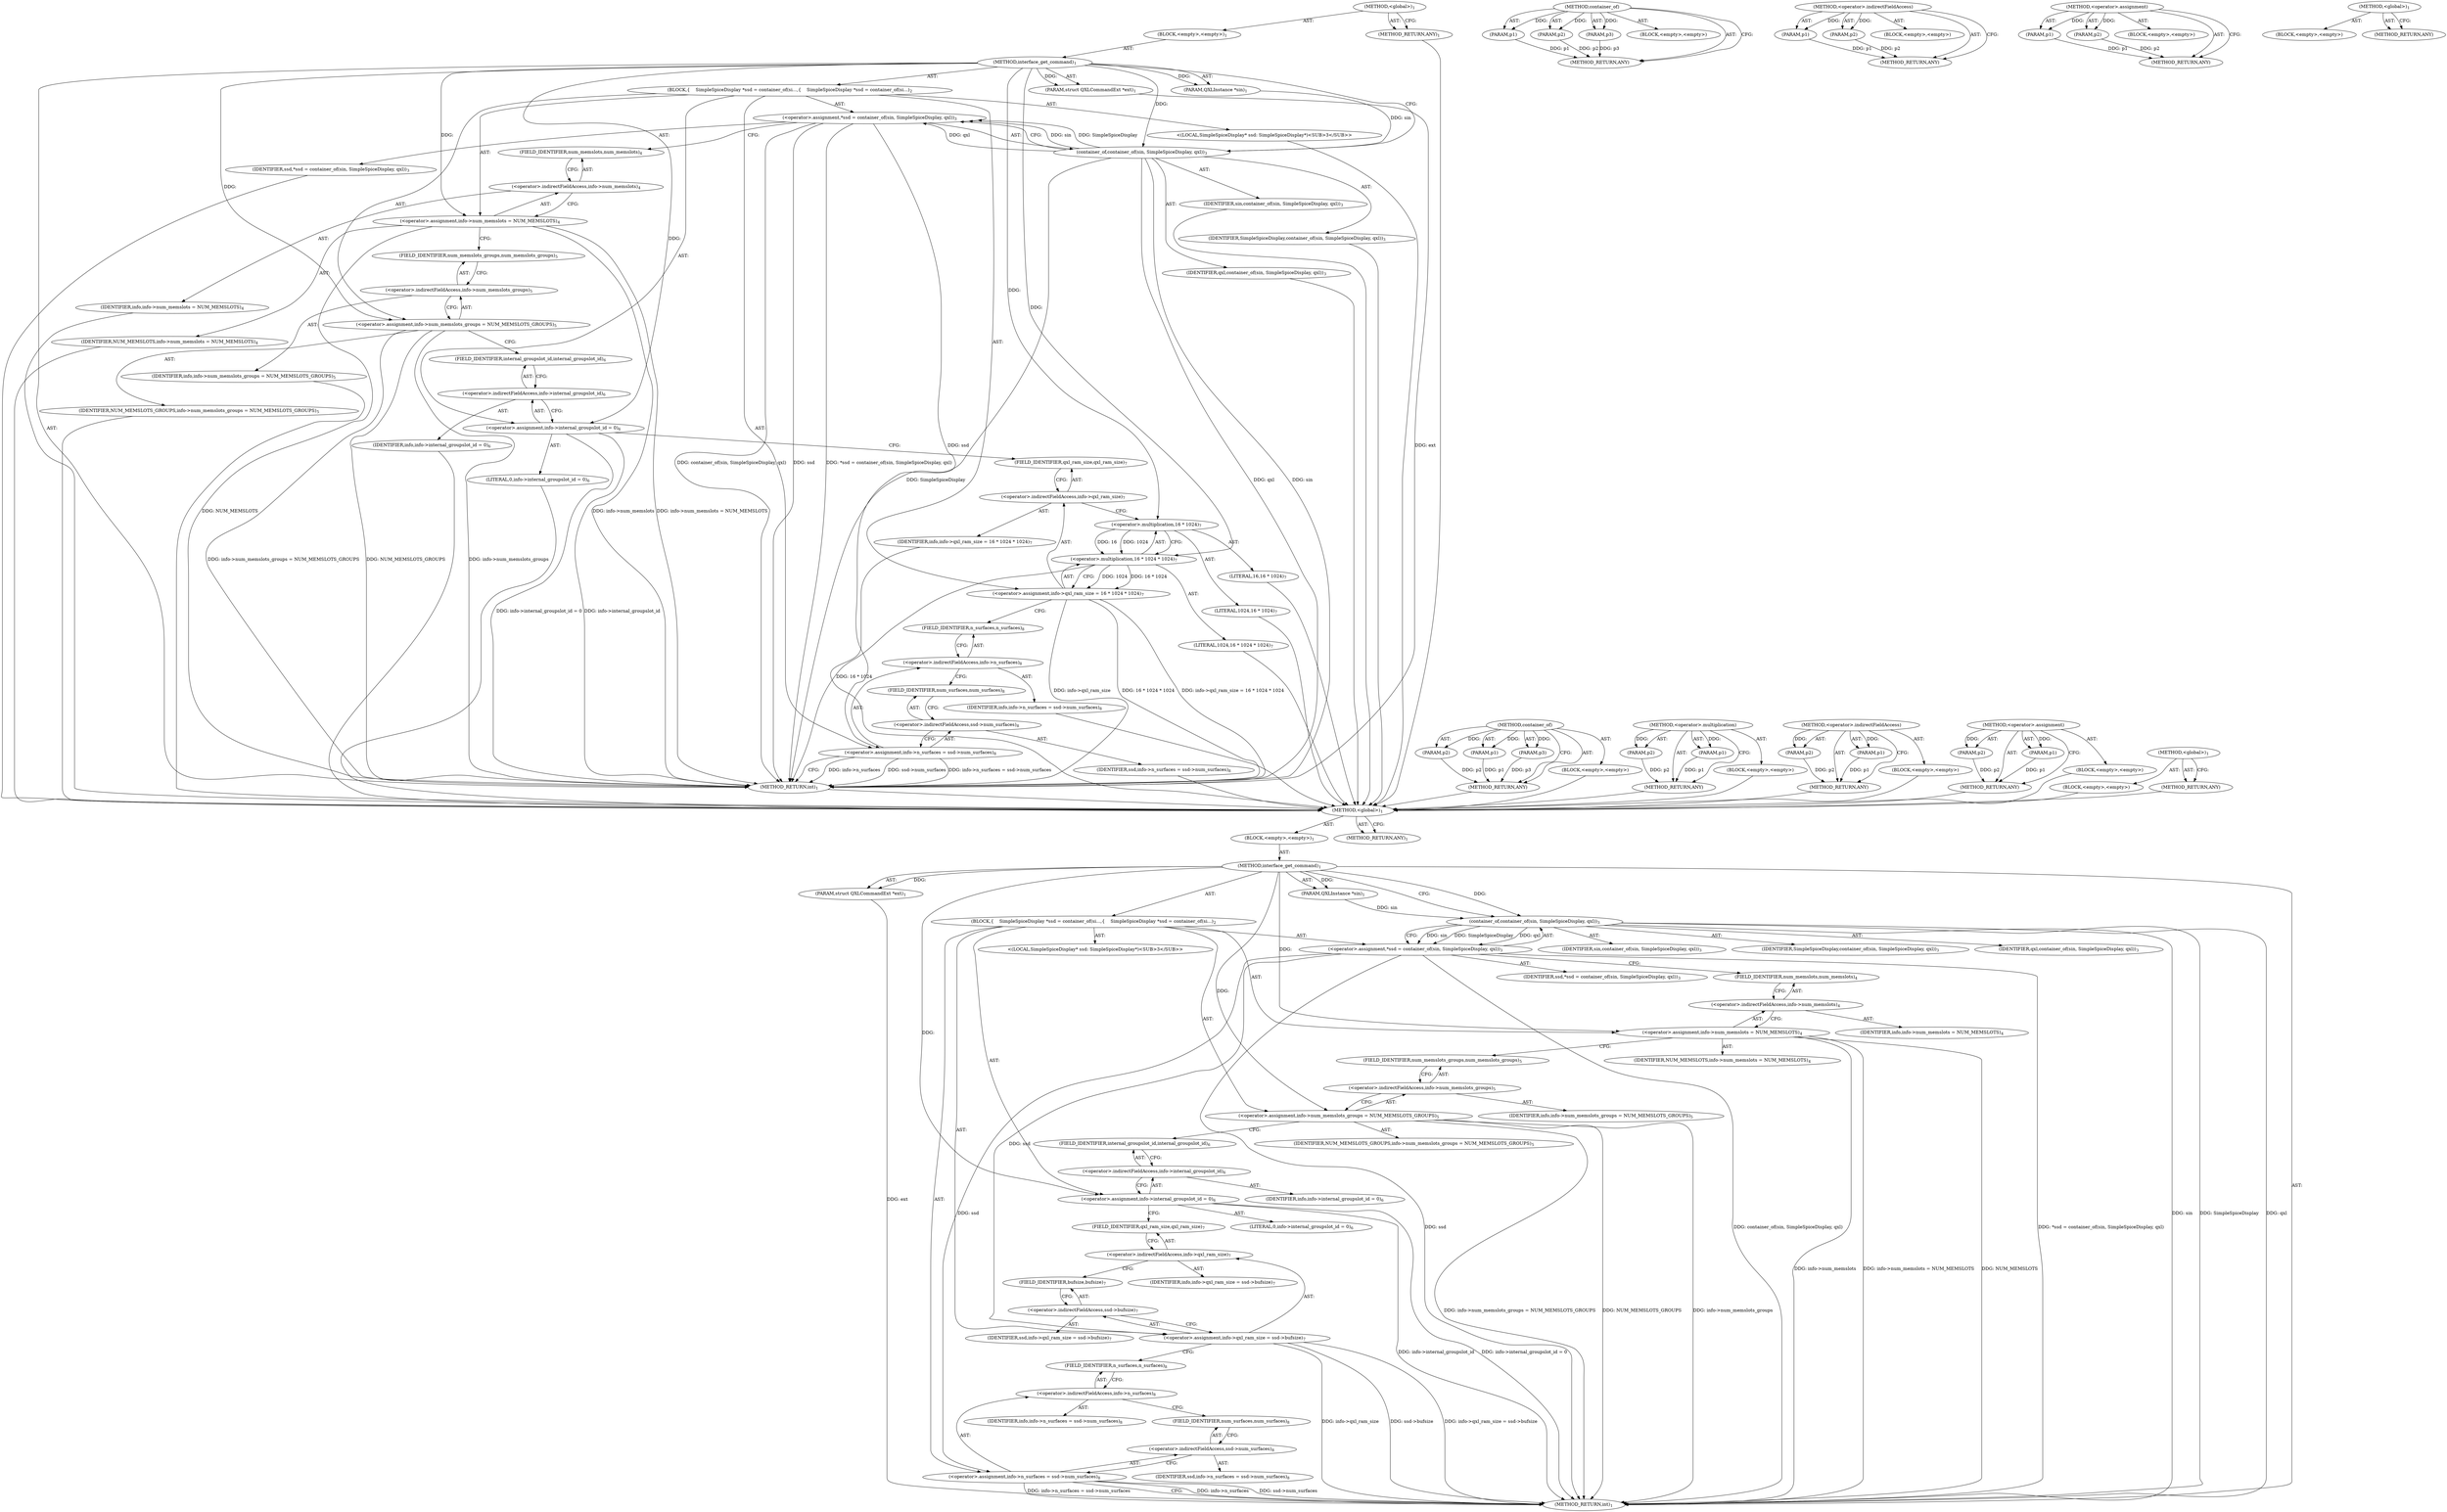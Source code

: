 digraph "&lt;global&gt;" {
vulnerable_6 [label=<(METHOD,&lt;global&gt;)<SUB>1</SUB>>];
vulnerable_7 [label=<(BLOCK,&lt;empty&gt;,&lt;empty&gt;)<SUB>1</SUB>>];
vulnerable_8 [label=<(METHOD,interface_get_command)<SUB>1</SUB>>];
vulnerable_9 [label=<(PARAM,QXLInstance *sin)<SUB>1</SUB>>];
vulnerable_10 [label=<(PARAM,struct QXLCommandExt *ext)<SUB>1</SUB>>];
vulnerable_11 [label=<(BLOCK,{
    SimpleSpiceDisplay *ssd = container_of(si...,{
    SimpleSpiceDisplay *ssd = container_of(si...)<SUB>2</SUB>>];
vulnerable_12 [label="<(LOCAL,SimpleSpiceDisplay* ssd: SimpleSpiceDisplay*)<SUB>3</SUB>>"];
vulnerable_13 [label=<(&lt;operator&gt;.assignment,*ssd = container_of(sin, SimpleSpiceDisplay, qxl))<SUB>3</SUB>>];
vulnerable_14 [label=<(IDENTIFIER,ssd,*ssd = container_of(sin, SimpleSpiceDisplay, qxl))<SUB>3</SUB>>];
vulnerable_15 [label=<(container_of,container_of(sin, SimpleSpiceDisplay, qxl))<SUB>3</SUB>>];
vulnerable_16 [label=<(IDENTIFIER,sin,container_of(sin, SimpleSpiceDisplay, qxl))<SUB>3</SUB>>];
vulnerable_17 [label=<(IDENTIFIER,SimpleSpiceDisplay,container_of(sin, SimpleSpiceDisplay, qxl))<SUB>3</SUB>>];
vulnerable_18 [label=<(IDENTIFIER,qxl,container_of(sin, SimpleSpiceDisplay, qxl))<SUB>3</SUB>>];
vulnerable_19 [label=<(&lt;operator&gt;.assignment,info-&gt;num_memslots = NUM_MEMSLOTS)<SUB>4</SUB>>];
vulnerable_20 [label=<(&lt;operator&gt;.indirectFieldAccess,info-&gt;num_memslots)<SUB>4</SUB>>];
vulnerable_21 [label=<(IDENTIFIER,info,info-&gt;num_memslots = NUM_MEMSLOTS)<SUB>4</SUB>>];
vulnerable_22 [label=<(FIELD_IDENTIFIER,num_memslots,num_memslots)<SUB>4</SUB>>];
vulnerable_23 [label=<(IDENTIFIER,NUM_MEMSLOTS,info-&gt;num_memslots = NUM_MEMSLOTS)<SUB>4</SUB>>];
vulnerable_24 [label=<(&lt;operator&gt;.assignment,info-&gt;num_memslots_groups = NUM_MEMSLOTS_GROUPS)<SUB>5</SUB>>];
vulnerable_25 [label=<(&lt;operator&gt;.indirectFieldAccess,info-&gt;num_memslots_groups)<SUB>5</SUB>>];
vulnerable_26 [label=<(IDENTIFIER,info,info-&gt;num_memslots_groups = NUM_MEMSLOTS_GROUPS)<SUB>5</SUB>>];
vulnerable_27 [label=<(FIELD_IDENTIFIER,num_memslots_groups,num_memslots_groups)<SUB>5</SUB>>];
vulnerable_28 [label=<(IDENTIFIER,NUM_MEMSLOTS_GROUPS,info-&gt;num_memslots_groups = NUM_MEMSLOTS_GROUPS)<SUB>5</SUB>>];
vulnerable_29 [label=<(&lt;operator&gt;.assignment,info-&gt;internal_groupslot_id = 0)<SUB>6</SUB>>];
vulnerable_30 [label=<(&lt;operator&gt;.indirectFieldAccess,info-&gt;internal_groupslot_id)<SUB>6</SUB>>];
vulnerable_31 [label=<(IDENTIFIER,info,info-&gt;internal_groupslot_id = 0)<SUB>6</SUB>>];
vulnerable_32 [label=<(FIELD_IDENTIFIER,internal_groupslot_id,internal_groupslot_id)<SUB>6</SUB>>];
vulnerable_33 [label=<(LITERAL,0,info-&gt;internal_groupslot_id = 0)<SUB>6</SUB>>];
vulnerable_34 [label=<(&lt;operator&gt;.assignment,info-&gt;qxl_ram_size = ssd-&gt;bufsize)<SUB>7</SUB>>];
vulnerable_35 [label=<(&lt;operator&gt;.indirectFieldAccess,info-&gt;qxl_ram_size)<SUB>7</SUB>>];
vulnerable_36 [label=<(IDENTIFIER,info,info-&gt;qxl_ram_size = ssd-&gt;bufsize)<SUB>7</SUB>>];
vulnerable_37 [label=<(FIELD_IDENTIFIER,qxl_ram_size,qxl_ram_size)<SUB>7</SUB>>];
vulnerable_38 [label=<(&lt;operator&gt;.indirectFieldAccess,ssd-&gt;bufsize)<SUB>7</SUB>>];
vulnerable_39 [label=<(IDENTIFIER,ssd,info-&gt;qxl_ram_size = ssd-&gt;bufsize)<SUB>7</SUB>>];
vulnerable_40 [label=<(FIELD_IDENTIFIER,bufsize,bufsize)<SUB>7</SUB>>];
vulnerable_41 [label=<(&lt;operator&gt;.assignment,info-&gt;n_surfaces = ssd-&gt;num_surfaces)<SUB>8</SUB>>];
vulnerable_42 [label=<(&lt;operator&gt;.indirectFieldAccess,info-&gt;n_surfaces)<SUB>8</SUB>>];
vulnerable_43 [label=<(IDENTIFIER,info,info-&gt;n_surfaces = ssd-&gt;num_surfaces)<SUB>8</SUB>>];
vulnerable_44 [label=<(FIELD_IDENTIFIER,n_surfaces,n_surfaces)<SUB>8</SUB>>];
vulnerable_45 [label=<(&lt;operator&gt;.indirectFieldAccess,ssd-&gt;num_surfaces)<SUB>8</SUB>>];
vulnerable_46 [label=<(IDENTIFIER,ssd,info-&gt;n_surfaces = ssd-&gt;num_surfaces)<SUB>8</SUB>>];
vulnerable_47 [label=<(FIELD_IDENTIFIER,num_surfaces,num_surfaces)<SUB>8</SUB>>];
vulnerable_48 [label=<(METHOD_RETURN,int)<SUB>1</SUB>>];
vulnerable_50 [label=<(METHOD_RETURN,ANY)<SUB>1</SUB>>];
vulnerable_76 [label=<(METHOD,container_of)>];
vulnerable_77 [label=<(PARAM,p1)>];
vulnerable_78 [label=<(PARAM,p2)>];
vulnerable_79 [label=<(PARAM,p3)>];
vulnerable_80 [label=<(BLOCK,&lt;empty&gt;,&lt;empty&gt;)>];
vulnerable_81 [label=<(METHOD_RETURN,ANY)>];
vulnerable_82 [label=<(METHOD,&lt;operator&gt;.indirectFieldAccess)>];
vulnerable_83 [label=<(PARAM,p1)>];
vulnerable_84 [label=<(PARAM,p2)>];
vulnerable_85 [label=<(BLOCK,&lt;empty&gt;,&lt;empty&gt;)>];
vulnerable_86 [label=<(METHOD_RETURN,ANY)>];
vulnerable_71 [label=<(METHOD,&lt;operator&gt;.assignment)>];
vulnerable_72 [label=<(PARAM,p1)>];
vulnerable_73 [label=<(PARAM,p2)>];
vulnerable_74 [label=<(BLOCK,&lt;empty&gt;,&lt;empty&gt;)>];
vulnerable_75 [label=<(METHOD_RETURN,ANY)>];
vulnerable_65 [label=<(METHOD,&lt;global&gt;)<SUB>1</SUB>>];
vulnerable_66 [label=<(BLOCK,&lt;empty&gt;,&lt;empty&gt;)>];
vulnerable_67 [label=<(METHOD_RETURN,ANY)>];
fixed_6 [label=<(METHOD,&lt;global&gt;)<SUB>1</SUB>>];
fixed_7 [label=<(BLOCK,&lt;empty&gt;,&lt;empty&gt;)<SUB>1</SUB>>];
fixed_8 [label=<(METHOD,interface_get_command)<SUB>1</SUB>>];
fixed_9 [label=<(PARAM,QXLInstance *sin)<SUB>1</SUB>>];
fixed_10 [label=<(PARAM,struct QXLCommandExt *ext)<SUB>1</SUB>>];
fixed_11 [label=<(BLOCK,{
    SimpleSpiceDisplay *ssd = container_of(si...,{
    SimpleSpiceDisplay *ssd = container_of(si...)<SUB>2</SUB>>];
fixed_12 [label="<(LOCAL,SimpleSpiceDisplay* ssd: SimpleSpiceDisplay*)<SUB>3</SUB>>"];
fixed_13 [label=<(&lt;operator&gt;.assignment,*ssd = container_of(sin, SimpleSpiceDisplay, qxl))<SUB>3</SUB>>];
fixed_14 [label=<(IDENTIFIER,ssd,*ssd = container_of(sin, SimpleSpiceDisplay, qxl))<SUB>3</SUB>>];
fixed_15 [label=<(container_of,container_of(sin, SimpleSpiceDisplay, qxl))<SUB>3</SUB>>];
fixed_16 [label=<(IDENTIFIER,sin,container_of(sin, SimpleSpiceDisplay, qxl))<SUB>3</SUB>>];
fixed_17 [label=<(IDENTIFIER,SimpleSpiceDisplay,container_of(sin, SimpleSpiceDisplay, qxl))<SUB>3</SUB>>];
fixed_18 [label=<(IDENTIFIER,qxl,container_of(sin, SimpleSpiceDisplay, qxl))<SUB>3</SUB>>];
fixed_19 [label=<(&lt;operator&gt;.assignment,info-&gt;num_memslots = NUM_MEMSLOTS)<SUB>4</SUB>>];
fixed_20 [label=<(&lt;operator&gt;.indirectFieldAccess,info-&gt;num_memslots)<SUB>4</SUB>>];
fixed_21 [label=<(IDENTIFIER,info,info-&gt;num_memslots = NUM_MEMSLOTS)<SUB>4</SUB>>];
fixed_22 [label=<(FIELD_IDENTIFIER,num_memslots,num_memslots)<SUB>4</SUB>>];
fixed_23 [label=<(IDENTIFIER,NUM_MEMSLOTS,info-&gt;num_memslots = NUM_MEMSLOTS)<SUB>4</SUB>>];
fixed_24 [label=<(&lt;operator&gt;.assignment,info-&gt;num_memslots_groups = NUM_MEMSLOTS_GROUPS)<SUB>5</SUB>>];
fixed_25 [label=<(&lt;operator&gt;.indirectFieldAccess,info-&gt;num_memslots_groups)<SUB>5</SUB>>];
fixed_26 [label=<(IDENTIFIER,info,info-&gt;num_memslots_groups = NUM_MEMSLOTS_GROUPS)<SUB>5</SUB>>];
fixed_27 [label=<(FIELD_IDENTIFIER,num_memslots_groups,num_memslots_groups)<SUB>5</SUB>>];
fixed_28 [label=<(IDENTIFIER,NUM_MEMSLOTS_GROUPS,info-&gt;num_memslots_groups = NUM_MEMSLOTS_GROUPS)<SUB>5</SUB>>];
fixed_29 [label=<(&lt;operator&gt;.assignment,info-&gt;internal_groupslot_id = 0)<SUB>6</SUB>>];
fixed_30 [label=<(&lt;operator&gt;.indirectFieldAccess,info-&gt;internal_groupslot_id)<SUB>6</SUB>>];
fixed_31 [label=<(IDENTIFIER,info,info-&gt;internal_groupslot_id = 0)<SUB>6</SUB>>];
fixed_32 [label=<(FIELD_IDENTIFIER,internal_groupslot_id,internal_groupslot_id)<SUB>6</SUB>>];
fixed_33 [label=<(LITERAL,0,info-&gt;internal_groupslot_id = 0)<SUB>6</SUB>>];
fixed_34 [label=<(&lt;operator&gt;.assignment,info-&gt;qxl_ram_size = 16 * 1024 * 1024)<SUB>7</SUB>>];
fixed_35 [label=<(&lt;operator&gt;.indirectFieldAccess,info-&gt;qxl_ram_size)<SUB>7</SUB>>];
fixed_36 [label=<(IDENTIFIER,info,info-&gt;qxl_ram_size = 16 * 1024 * 1024)<SUB>7</SUB>>];
fixed_37 [label=<(FIELD_IDENTIFIER,qxl_ram_size,qxl_ram_size)<SUB>7</SUB>>];
fixed_38 [label=<(&lt;operator&gt;.multiplication,16 * 1024 * 1024)<SUB>7</SUB>>];
fixed_39 [label=<(&lt;operator&gt;.multiplication,16 * 1024)<SUB>7</SUB>>];
fixed_40 [label=<(LITERAL,16,16 * 1024)<SUB>7</SUB>>];
fixed_41 [label=<(LITERAL,1024,16 * 1024)<SUB>7</SUB>>];
fixed_42 [label=<(LITERAL,1024,16 * 1024 * 1024)<SUB>7</SUB>>];
fixed_43 [label=<(&lt;operator&gt;.assignment,info-&gt;n_surfaces = ssd-&gt;num_surfaces)<SUB>8</SUB>>];
fixed_44 [label=<(&lt;operator&gt;.indirectFieldAccess,info-&gt;n_surfaces)<SUB>8</SUB>>];
fixed_45 [label=<(IDENTIFIER,info,info-&gt;n_surfaces = ssd-&gt;num_surfaces)<SUB>8</SUB>>];
fixed_46 [label=<(FIELD_IDENTIFIER,n_surfaces,n_surfaces)<SUB>8</SUB>>];
fixed_47 [label=<(&lt;operator&gt;.indirectFieldAccess,ssd-&gt;num_surfaces)<SUB>8</SUB>>];
fixed_48 [label=<(IDENTIFIER,ssd,info-&gt;n_surfaces = ssd-&gt;num_surfaces)<SUB>8</SUB>>];
fixed_49 [label=<(FIELD_IDENTIFIER,num_surfaces,num_surfaces)<SUB>8</SUB>>];
fixed_50 [label=<(METHOD_RETURN,int)<SUB>1</SUB>>];
fixed_52 [label=<(METHOD_RETURN,ANY)<SUB>1</SUB>>];
fixed_78 [label=<(METHOD,container_of)>];
fixed_79 [label=<(PARAM,p1)>];
fixed_80 [label=<(PARAM,p2)>];
fixed_81 [label=<(PARAM,p3)>];
fixed_82 [label=<(BLOCK,&lt;empty&gt;,&lt;empty&gt;)>];
fixed_83 [label=<(METHOD_RETURN,ANY)>];
fixed_89 [label=<(METHOD,&lt;operator&gt;.multiplication)>];
fixed_90 [label=<(PARAM,p1)>];
fixed_91 [label=<(PARAM,p2)>];
fixed_92 [label=<(BLOCK,&lt;empty&gt;,&lt;empty&gt;)>];
fixed_93 [label=<(METHOD_RETURN,ANY)>];
fixed_84 [label=<(METHOD,&lt;operator&gt;.indirectFieldAccess)>];
fixed_85 [label=<(PARAM,p1)>];
fixed_86 [label=<(PARAM,p2)>];
fixed_87 [label=<(BLOCK,&lt;empty&gt;,&lt;empty&gt;)>];
fixed_88 [label=<(METHOD_RETURN,ANY)>];
fixed_73 [label=<(METHOD,&lt;operator&gt;.assignment)>];
fixed_74 [label=<(PARAM,p1)>];
fixed_75 [label=<(PARAM,p2)>];
fixed_76 [label=<(BLOCK,&lt;empty&gt;,&lt;empty&gt;)>];
fixed_77 [label=<(METHOD_RETURN,ANY)>];
fixed_67 [label=<(METHOD,&lt;global&gt;)<SUB>1</SUB>>];
fixed_68 [label=<(BLOCK,&lt;empty&gt;,&lt;empty&gt;)>];
fixed_69 [label=<(METHOD_RETURN,ANY)>];
vulnerable_6 -> vulnerable_7  [key=0, label="AST: "];
vulnerable_6 -> vulnerable_50  [key=0, label="AST: "];
vulnerable_6 -> vulnerable_50  [key=1, label="CFG: "];
vulnerable_7 -> vulnerable_8  [key=0, label="AST: "];
vulnerable_8 -> vulnerable_9  [key=0, label="AST: "];
vulnerable_8 -> vulnerable_9  [key=1, label="DDG: "];
vulnerable_8 -> vulnerable_10  [key=0, label="AST: "];
vulnerable_8 -> vulnerable_10  [key=1, label="DDG: "];
vulnerable_8 -> vulnerable_11  [key=0, label="AST: "];
vulnerable_8 -> vulnerable_48  [key=0, label="AST: "];
vulnerable_8 -> vulnerable_15  [key=0, label="CFG: "];
vulnerable_8 -> vulnerable_15  [key=1, label="DDG: "];
vulnerable_8 -> vulnerable_19  [key=0, label="DDG: "];
vulnerable_8 -> vulnerable_24  [key=0, label="DDG: "];
vulnerable_8 -> vulnerable_29  [key=0, label="DDG: "];
vulnerable_9 -> vulnerable_15  [key=0, label="DDG: sin"];
vulnerable_10 -> vulnerable_48  [key=0, label="DDG: ext"];
vulnerable_11 -> vulnerable_12  [key=0, label="AST: "];
vulnerable_11 -> vulnerable_13  [key=0, label="AST: "];
vulnerable_11 -> vulnerable_19  [key=0, label="AST: "];
vulnerable_11 -> vulnerable_24  [key=0, label="AST: "];
vulnerable_11 -> vulnerable_29  [key=0, label="AST: "];
vulnerable_11 -> vulnerable_34  [key=0, label="AST: "];
vulnerable_11 -> vulnerable_41  [key=0, label="AST: "];
vulnerable_13 -> vulnerable_14  [key=0, label="AST: "];
vulnerable_13 -> vulnerable_15  [key=0, label="AST: "];
vulnerable_13 -> vulnerable_22  [key=0, label="CFG: "];
vulnerable_13 -> vulnerable_48  [key=0, label="DDG: ssd"];
vulnerable_13 -> vulnerable_48  [key=1, label="DDG: container_of(sin, SimpleSpiceDisplay, qxl)"];
vulnerable_13 -> vulnerable_48  [key=2, label="DDG: *ssd = container_of(sin, SimpleSpiceDisplay, qxl)"];
vulnerable_13 -> vulnerable_34  [key=0, label="DDG: ssd"];
vulnerable_13 -> vulnerable_41  [key=0, label="DDG: ssd"];
vulnerable_15 -> vulnerable_16  [key=0, label="AST: "];
vulnerable_15 -> vulnerable_17  [key=0, label="AST: "];
vulnerable_15 -> vulnerable_18  [key=0, label="AST: "];
vulnerable_15 -> vulnerable_13  [key=0, label="CFG: "];
vulnerable_15 -> vulnerable_13  [key=1, label="DDG: sin"];
vulnerable_15 -> vulnerable_13  [key=2, label="DDG: SimpleSpiceDisplay"];
vulnerable_15 -> vulnerable_13  [key=3, label="DDG: qxl"];
vulnerable_15 -> vulnerable_48  [key=0, label="DDG: sin"];
vulnerable_15 -> vulnerable_48  [key=1, label="DDG: SimpleSpiceDisplay"];
vulnerable_15 -> vulnerable_48  [key=2, label="DDG: qxl"];
vulnerable_19 -> vulnerable_20  [key=0, label="AST: "];
vulnerable_19 -> vulnerable_23  [key=0, label="AST: "];
vulnerable_19 -> vulnerable_27  [key=0, label="CFG: "];
vulnerable_19 -> vulnerable_48  [key=0, label="DDG: info-&gt;num_memslots"];
vulnerable_19 -> vulnerable_48  [key=1, label="DDG: info-&gt;num_memslots = NUM_MEMSLOTS"];
vulnerable_19 -> vulnerable_48  [key=2, label="DDG: NUM_MEMSLOTS"];
vulnerable_20 -> vulnerable_21  [key=0, label="AST: "];
vulnerable_20 -> vulnerable_22  [key=0, label="AST: "];
vulnerable_20 -> vulnerable_19  [key=0, label="CFG: "];
vulnerable_22 -> vulnerable_20  [key=0, label="CFG: "];
vulnerable_24 -> vulnerable_25  [key=0, label="AST: "];
vulnerable_24 -> vulnerable_28  [key=0, label="AST: "];
vulnerable_24 -> vulnerable_32  [key=0, label="CFG: "];
vulnerable_24 -> vulnerable_48  [key=0, label="DDG: info-&gt;num_memslots_groups"];
vulnerable_24 -> vulnerable_48  [key=1, label="DDG: info-&gt;num_memslots_groups = NUM_MEMSLOTS_GROUPS"];
vulnerable_24 -> vulnerable_48  [key=2, label="DDG: NUM_MEMSLOTS_GROUPS"];
vulnerable_25 -> vulnerable_26  [key=0, label="AST: "];
vulnerable_25 -> vulnerable_27  [key=0, label="AST: "];
vulnerable_25 -> vulnerable_24  [key=0, label="CFG: "];
vulnerable_27 -> vulnerable_25  [key=0, label="CFG: "];
vulnerable_29 -> vulnerable_30  [key=0, label="AST: "];
vulnerable_29 -> vulnerable_33  [key=0, label="AST: "];
vulnerable_29 -> vulnerable_37  [key=0, label="CFG: "];
vulnerable_29 -> vulnerable_48  [key=0, label="DDG: info-&gt;internal_groupslot_id"];
vulnerable_29 -> vulnerable_48  [key=1, label="DDG: info-&gt;internal_groupslot_id = 0"];
vulnerable_30 -> vulnerable_31  [key=0, label="AST: "];
vulnerable_30 -> vulnerable_32  [key=0, label="AST: "];
vulnerable_30 -> vulnerable_29  [key=0, label="CFG: "];
vulnerable_32 -> vulnerable_30  [key=0, label="CFG: "];
vulnerable_34 -> vulnerable_35  [key=0, label="AST: "];
vulnerable_34 -> vulnerable_38  [key=0, label="AST: "];
vulnerable_34 -> vulnerable_44  [key=0, label="CFG: "];
vulnerable_34 -> vulnerable_48  [key=0, label="DDG: info-&gt;qxl_ram_size"];
vulnerable_34 -> vulnerable_48  [key=1, label="DDG: ssd-&gt;bufsize"];
vulnerable_34 -> vulnerable_48  [key=2, label="DDG: info-&gt;qxl_ram_size = ssd-&gt;bufsize"];
vulnerable_35 -> vulnerable_36  [key=0, label="AST: "];
vulnerable_35 -> vulnerable_37  [key=0, label="AST: "];
vulnerable_35 -> vulnerable_40  [key=0, label="CFG: "];
vulnerable_37 -> vulnerable_35  [key=0, label="CFG: "];
vulnerable_38 -> vulnerable_39  [key=0, label="AST: "];
vulnerable_38 -> vulnerable_40  [key=0, label="AST: "];
vulnerable_38 -> vulnerable_34  [key=0, label="CFG: "];
vulnerable_40 -> vulnerable_38  [key=0, label="CFG: "];
vulnerable_41 -> vulnerable_42  [key=0, label="AST: "];
vulnerable_41 -> vulnerable_45  [key=0, label="AST: "];
vulnerable_41 -> vulnerable_48  [key=0, label="CFG: "];
vulnerable_41 -> vulnerable_48  [key=1, label="DDG: info-&gt;n_surfaces"];
vulnerable_41 -> vulnerable_48  [key=2, label="DDG: ssd-&gt;num_surfaces"];
vulnerable_41 -> vulnerable_48  [key=3, label="DDG: info-&gt;n_surfaces = ssd-&gt;num_surfaces"];
vulnerable_42 -> vulnerable_43  [key=0, label="AST: "];
vulnerable_42 -> vulnerable_44  [key=0, label="AST: "];
vulnerable_42 -> vulnerable_47  [key=0, label="CFG: "];
vulnerable_44 -> vulnerable_42  [key=0, label="CFG: "];
vulnerable_45 -> vulnerable_46  [key=0, label="AST: "];
vulnerable_45 -> vulnerable_47  [key=0, label="AST: "];
vulnerable_45 -> vulnerable_41  [key=0, label="CFG: "];
vulnerable_47 -> vulnerable_45  [key=0, label="CFG: "];
vulnerable_76 -> vulnerable_77  [key=0, label="AST: "];
vulnerable_76 -> vulnerable_77  [key=1, label="DDG: "];
vulnerable_76 -> vulnerable_80  [key=0, label="AST: "];
vulnerable_76 -> vulnerable_78  [key=0, label="AST: "];
vulnerable_76 -> vulnerable_78  [key=1, label="DDG: "];
vulnerable_76 -> vulnerable_81  [key=0, label="AST: "];
vulnerable_76 -> vulnerable_81  [key=1, label="CFG: "];
vulnerable_76 -> vulnerable_79  [key=0, label="AST: "];
vulnerable_76 -> vulnerable_79  [key=1, label="DDG: "];
vulnerable_77 -> vulnerable_81  [key=0, label="DDG: p1"];
vulnerable_78 -> vulnerable_81  [key=0, label="DDG: p2"];
vulnerable_79 -> vulnerable_81  [key=0, label="DDG: p3"];
vulnerable_82 -> vulnerable_83  [key=0, label="AST: "];
vulnerable_82 -> vulnerable_83  [key=1, label="DDG: "];
vulnerable_82 -> vulnerable_85  [key=0, label="AST: "];
vulnerable_82 -> vulnerable_84  [key=0, label="AST: "];
vulnerable_82 -> vulnerable_84  [key=1, label="DDG: "];
vulnerable_82 -> vulnerable_86  [key=0, label="AST: "];
vulnerable_82 -> vulnerable_86  [key=1, label="CFG: "];
vulnerable_83 -> vulnerable_86  [key=0, label="DDG: p1"];
vulnerable_84 -> vulnerable_86  [key=0, label="DDG: p2"];
vulnerable_71 -> vulnerable_72  [key=0, label="AST: "];
vulnerable_71 -> vulnerable_72  [key=1, label="DDG: "];
vulnerable_71 -> vulnerable_74  [key=0, label="AST: "];
vulnerable_71 -> vulnerable_73  [key=0, label="AST: "];
vulnerable_71 -> vulnerable_73  [key=1, label="DDG: "];
vulnerable_71 -> vulnerable_75  [key=0, label="AST: "];
vulnerable_71 -> vulnerable_75  [key=1, label="CFG: "];
vulnerable_72 -> vulnerable_75  [key=0, label="DDG: p1"];
vulnerable_73 -> vulnerable_75  [key=0, label="DDG: p2"];
vulnerable_65 -> vulnerable_66  [key=0, label="AST: "];
vulnerable_65 -> vulnerable_67  [key=0, label="AST: "];
vulnerable_65 -> vulnerable_67  [key=1, label="CFG: "];
fixed_6 -> fixed_7  [key=0, label="AST: "];
fixed_6 -> fixed_52  [key=0, label="AST: "];
fixed_6 -> fixed_52  [key=1, label="CFG: "];
fixed_7 -> fixed_8  [key=0, label="AST: "];
fixed_8 -> fixed_9  [key=0, label="AST: "];
fixed_8 -> fixed_9  [key=1, label="DDG: "];
fixed_8 -> fixed_10  [key=0, label="AST: "];
fixed_8 -> fixed_10  [key=1, label="DDG: "];
fixed_8 -> fixed_11  [key=0, label="AST: "];
fixed_8 -> fixed_50  [key=0, label="AST: "];
fixed_8 -> fixed_15  [key=0, label="CFG: "];
fixed_8 -> fixed_15  [key=1, label="DDG: "];
fixed_8 -> fixed_19  [key=0, label="DDG: "];
fixed_8 -> fixed_24  [key=0, label="DDG: "];
fixed_8 -> fixed_29  [key=0, label="DDG: "];
fixed_8 -> fixed_38  [key=0, label="DDG: "];
fixed_8 -> fixed_39  [key=0, label="DDG: "];
fixed_9 -> fixed_15  [key=0, label="DDG: sin"];
fixed_10 -> fixed_50  [key=0, label="DDG: ext"];
fixed_11 -> fixed_12  [key=0, label="AST: "];
fixed_11 -> fixed_13  [key=0, label="AST: "];
fixed_11 -> fixed_19  [key=0, label="AST: "];
fixed_11 -> fixed_24  [key=0, label="AST: "];
fixed_11 -> fixed_29  [key=0, label="AST: "];
fixed_11 -> fixed_34  [key=0, label="AST: "];
fixed_11 -> fixed_43  [key=0, label="AST: "];
fixed_12 -> vulnerable_6  [key=0];
fixed_13 -> fixed_14  [key=0, label="AST: "];
fixed_13 -> fixed_15  [key=0, label="AST: "];
fixed_13 -> fixed_22  [key=0, label="CFG: "];
fixed_13 -> fixed_50  [key=0, label="DDG: ssd"];
fixed_13 -> fixed_50  [key=1, label="DDG: container_of(sin, SimpleSpiceDisplay, qxl)"];
fixed_13 -> fixed_50  [key=2, label="DDG: *ssd = container_of(sin, SimpleSpiceDisplay, qxl)"];
fixed_13 -> fixed_43  [key=0, label="DDG: ssd"];
fixed_14 -> vulnerable_6  [key=0];
fixed_15 -> fixed_16  [key=0, label="AST: "];
fixed_15 -> fixed_17  [key=0, label="AST: "];
fixed_15 -> fixed_18  [key=0, label="AST: "];
fixed_15 -> fixed_13  [key=0, label="CFG: "];
fixed_15 -> fixed_13  [key=1, label="DDG: sin"];
fixed_15 -> fixed_13  [key=2, label="DDG: SimpleSpiceDisplay"];
fixed_15 -> fixed_13  [key=3, label="DDG: qxl"];
fixed_15 -> fixed_50  [key=0, label="DDG: sin"];
fixed_15 -> fixed_50  [key=1, label="DDG: SimpleSpiceDisplay"];
fixed_15 -> fixed_50  [key=2, label="DDG: qxl"];
fixed_16 -> vulnerable_6  [key=0];
fixed_17 -> vulnerable_6  [key=0];
fixed_18 -> vulnerable_6  [key=0];
fixed_19 -> fixed_20  [key=0, label="AST: "];
fixed_19 -> fixed_23  [key=0, label="AST: "];
fixed_19 -> fixed_27  [key=0, label="CFG: "];
fixed_19 -> fixed_50  [key=0, label="DDG: info-&gt;num_memslots"];
fixed_19 -> fixed_50  [key=1, label="DDG: info-&gt;num_memslots = NUM_MEMSLOTS"];
fixed_19 -> fixed_50  [key=2, label="DDG: NUM_MEMSLOTS"];
fixed_20 -> fixed_21  [key=0, label="AST: "];
fixed_20 -> fixed_22  [key=0, label="AST: "];
fixed_20 -> fixed_19  [key=0, label="CFG: "];
fixed_21 -> vulnerable_6  [key=0];
fixed_22 -> fixed_20  [key=0, label="CFG: "];
fixed_23 -> vulnerable_6  [key=0];
fixed_24 -> fixed_25  [key=0, label="AST: "];
fixed_24 -> fixed_28  [key=0, label="AST: "];
fixed_24 -> fixed_32  [key=0, label="CFG: "];
fixed_24 -> fixed_50  [key=0, label="DDG: info-&gt;num_memslots_groups"];
fixed_24 -> fixed_50  [key=1, label="DDG: info-&gt;num_memslots_groups = NUM_MEMSLOTS_GROUPS"];
fixed_24 -> fixed_50  [key=2, label="DDG: NUM_MEMSLOTS_GROUPS"];
fixed_25 -> fixed_26  [key=0, label="AST: "];
fixed_25 -> fixed_27  [key=0, label="AST: "];
fixed_25 -> fixed_24  [key=0, label="CFG: "];
fixed_26 -> vulnerable_6  [key=0];
fixed_27 -> fixed_25  [key=0, label="CFG: "];
fixed_28 -> vulnerable_6  [key=0];
fixed_29 -> fixed_30  [key=0, label="AST: "];
fixed_29 -> fixed_33  [key=0, label="AST: "];
fixed_29 -> fixed_37  [key=0, label="CFG: "];
fixed_29 -> fixed_50  [key=0, label="DDG: info-&gt;internal_groupslot_id"];
fixed_29 -> fixed_50  [key=1, label="DDG: info-&gt;internal_groupslot_id = 0"];
fixed_30 -> fixed_31  [key=0, label="AST: "];
fixed_30 -> fixed_32  [key=0, label="AST: "];
fixed_30 -> fixed_29  [key=0, label="CFG: "];
fixed_31 -> vulnerable_6  [key=0];
fixed_32 -> fixed_30  [key=0, label="CFG: "];
fixed_33 -> vulnerable_6  [key=0];
fixed_34 -> fixed_35  [key=0, label="AST: "];
fixed_34 -> fixed_38  [key=0, label="AST: "];
fixed_34 -> fixed_46  [key=0, label="CFG: "];
fixed_34 -> fixed_50  [key=0, label="DDG: info-&gt;qxl_ram_size"];
fixed_34 -> fixed_50  [key=1, label="DDG: 16 * 1024 * 1024"];
fixed_34 -> fixed_50  [key=2, label="DDG: info-&gt;qxl_ram_size = 16 * 1024 * 1024"];
fixed_35 -> fixed_36  [key=0, label="AST: "];
fixed_35 -> fixed_37  [key=0, label="AST: "];
fixed_35 -> fixed_39  [key=0, label="CFG: "];
fixed_36 -> vulnerable_6  [key=0];
fixed_37 -> fixed_35  [key=0, label="CFG: "];
fixed_38 -> fixed_39  [key=0, label="AST: "];
fixed_38 -> fixed_42  [key=0, label="AST: "];
fixed_38 -> fixed_34  [key=0, label="CFG: "];
fixed_38 -> fixed_34  [key=1, label="DDG: 16 * 1024"];
fixed_38 -> fixed_34  [key=2, label="DDG: 1024"];
fixed_38 -> fixed_50  [key=0, label="DDG: 16 * 1024"];
fixed_39 -> fixed_40  [key=0, label="AST: "];
fixed_39 -> fixed_41  [key=0, label="AST: "];
fixed_39 -> fixed_38  [key=0, label="CFG: "];
fixed_39 -> fixed_38  [key=1, label="DDG: 16"];
fixed_39 -> fixed_38  [key=2, label="DDG: 1024"];
fixed_40 -> vulnerable_6  [key=0];
fixed_41 -> vulnerable_6  [key=0];
fixed_42 -> vulnerable_6  [key=0];
fixed_43 -> fixed_44  [key=0, label="AST: "];
fixed_43 -> fixed_47  [key=0, label="AST: "];
fixed_43 -> fixed_50  [key=0, label="CFG: "];
fixed_43 -> fixed_50  [key=1, label="DDG: info-&gt;n_surfaces"];
fixed_43 -> fixed_50  [key=2, label="DDG: ssd-&gt;num_surfaces"];
fixed_43 -> fixed_50  [key=3, label="DDG: info-&gt;n_surfaces = ssd-&gt;num_surfaces"];
fixed_44 -> fixed_45  [key=0, label="AST: "];
fixed_44 -> fixed_46  [key=0, label="AST: "];
fixed_44 -> fixed_49  [key=0, label="CFG: "];
fixed_45 -> vulnerable_6  [key=0];
fixed_46 -> fixed_44  [key=0, label="CFG: "];
fixed_47 -> fixed_48  [key=0, label="AST: "];
fixed_47 -> fixed_49  [key=0, label="AST: "];
fixed_47 -> fixed_43  [key=0, label="CFG: "];
fixed_48 -> vulnerable_6  [key=0];
fixed_49 -> fixed_47  [key=0, label="CFG: "];
fixed_50 -> vulnerable_6  [key=0];
fixed_52 -> vulnerable_6  [key=0];
fixed_78 -> fixed_79  [key=0, label="AST: "];
fixed_78 -> fixed_79  [key=1, label="DDG: "];
fixed_78 -> fixed_82  [key=0, label="AST: "];
fixed_78 -> fixed_80  [key=0, label="AST: "];
fixed_78 -> fixed_80  [key=1, label="DDG: "];
fixed_78 -> fixed_83  [key=0, label="AST: "];
fixed_78 -> fixed_83  [key=1, label="CFG: "];
fixed_78 -> fixed_81  [key=0, label="AST: "];
fixed_78 -> fixed_81  [key=1, label="DDG: "];
fixed_79 -> fixed_83  [key=0, label="DDG: p1"];
fixed_80 -> fixed_83  [key=0, label="DDG: p2"];
fixed_81 -> fixed_83  [key=0, label="DDG: p3"];
fixed_82 -> vulnerable_6  [key=0];
fixed_83 -> vulnerable_6  [key=0];
fixed_89 -> fixed_90  [key=0, label="AST: "];
fixed_89 -> fixed_90  [key=1, label="DDG: "];
fixed_89 -> fixed_92  [key=0, label="AST: "];
fixed_89 -> fixed_91  [key=0, label="AST: "];
fixed_89 -> fixed_91  [key=1, label="DDG: "];
fixed_89 -> fixed_93  [key=0, label="AST: "];
fixed_89 -> fixed_93  [key=1, label="CFG: "];
fixed_90 -> fixed_93  [key=0, label="DDG: p1"];
fixed_91 -> fixed_93  [key=0, label="DDG: p2"];
fixed_92 -> vulnerable_6  [key=0];
fixed_93 -> vulnerable_6  [key=0];
fixed_84 -> fixed_85  [key=0, label="AST: "];
fixed_84 -> fixed_85  [key=1, label="DDG: "];
fixed_84 -> fixed_87  [key=0, label="AST: "];
fixed_84 -> fixed_86  [key=0, label="AST: "];
fixed_84 -> fixed_86  [key=1, label="DDG: "];
fixed_84 -> fixed_88  [key=0, label="AST: "];
fixed_84 -> fixed_88  [key=1, label="CFG: "];
fixed_85 -> fixed_88  [key=0, label="DDG: p1"];
fixed_86 -> fixed_88  [key=0, label="DDG: p2"];
fixed_87 -> vulnerable_6  [key=0];
fixed_88 -> vulnerable_6  [key=0];
fixed_73 -> fixed_74  [key=0, label="AST: "];
fixed_73 -> fixed_74  [key=1, label="DDG: "];
fixed_73 -> fixed_76  [key=0, label="AST: "];
fixed_73 -> fixed_75  [key=0, label="AST: "];
fixed_73 -> fixed_75  [key=1, label="DDG: "];
fixed_73 -> fixed_77  [key=0, label="AST: "];
fixed_73 -> fixed_77  [key=1, label="CFG: "];
fixed_74 -> fixed_77  [key=0, label="DDG: p1"];
fixed_75 -> fixed_77  [key=0, label="DDG: p2"];
fixed_76 -> vulnerable_6  [key=0];
fixed_77 -> vulnerable_6  [key=0];
fixed_67 -> fixed_68  [key=0, label="AST: "];
fixed_67 -> fixed_69  [key=0, label="AST: "];
fixed_67 -> fixed_69  [key=1, label="CFG: "];
fixed_68 -> vulnerable_6  [key=0];
fixed_69 -> vulnerable_6  [key=0];
}

